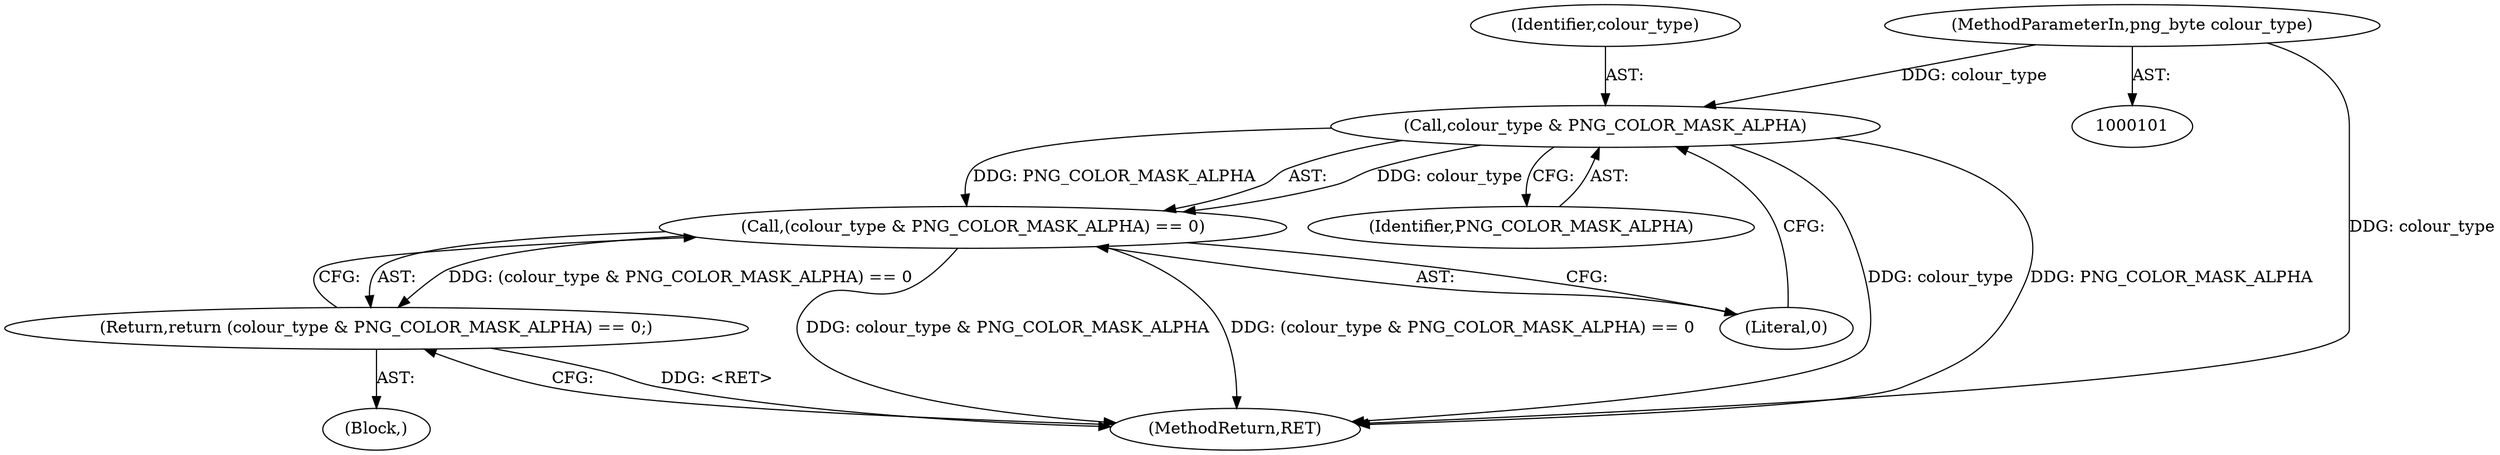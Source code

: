 digraph "1_Android_9d4853418ab2f754c2b63e091c29c5529b8b86ca_88@del" {
"1000121" [label="(Call,colour_type & PNG_COLOR_MASK_ALPHA)"];
"1000104" [label="(MethodParameterIn,png_byte colour_type)"];
"1000120" [label="(Call,(colour_type & PNG_COLOR_MASK_ALPHA) == 0)"];
"1000119" [label="(Return,return (colour_type & PNG_COLOR_MASK_ALPHA) == 0;)"];
"1000125" [label="(MethodReturn,RET)"];
"1000124" [label="(Literal,0)"];
"1000106" [label="(Block,)"];
"1000104" [label="(MethodParameterIn,png_byte colour_type)"];
"1000120" [label="(Call,(colour_type & PNG_COLOR_MASK_ALPHA) == 0)"];
"1000122" [label="(Identifier,colour_type)"];
"1000123" [label="(Identifier,PNG_COLOR_MASK_ALPHA)"];
"1000121" [label="(Call,colour_type & PNG_COLOR_MASK_ALPHA)"];
"1000119" [label="(Return,return (colour_type & PNG_COLOR_MASK_ALPHA) == 0;)"];
"1000121" -> "1000120"  [label="AST: "];
"1000121" -> "1000123"  [label="CFG: "];
"1000122" -> "1000121"  [label="AST: "];
"1000123" -> "1000121"  [label="AST: "];
"1000124" -> "1000121"  [label="CFG: "];
"1000121" -> "1000125"  [label="DDG: PNG_COLOR_MASK_ALPHA"];
"1000121" -> "1000125"  [label="DDG: colour_type"];
"1000121" -> "1000120"  [label="DDG: colour_type"];
"1000121" -> "1000120"  [label="DDG: PNG_COLOR_MASK_ALPHA"];
"1000104" -> "1000121"  [label="DDG: colour_type"];
"1000104" -> "1000101"  [label="AST: "];
"1000104" -> "1000125"  [label="DDG: colour_type"];
"1000120" -> "1000119"  [label="AST: "];
"1000120" -> "1000124"  [label="CFG: "];
"1000124" -> "1000120"  [label="AST: "];
"1000119" -> "1000120"  [label="CFG: "];
"1000120" -> "1000125"  [label="DDG: colour_type & PNG_COLOR_MASK_ALPHA"];
"1000120" -> "1000125"  [label="DDG: (colour_type & PNG_COLOR_MASK_ALPHA) == 0"];
"1000120" -> "1000119"  [label="DDG: (colour_type & PNG_COLOR_MASK_ALPHA) == 0"];
"1000119" -> "1000106"  [label="AST: "];
"1000125" -> "1000119"  [label="CFG: "];
"1000119" -> "1000125"  [label="DDG: <RET>"];
}

